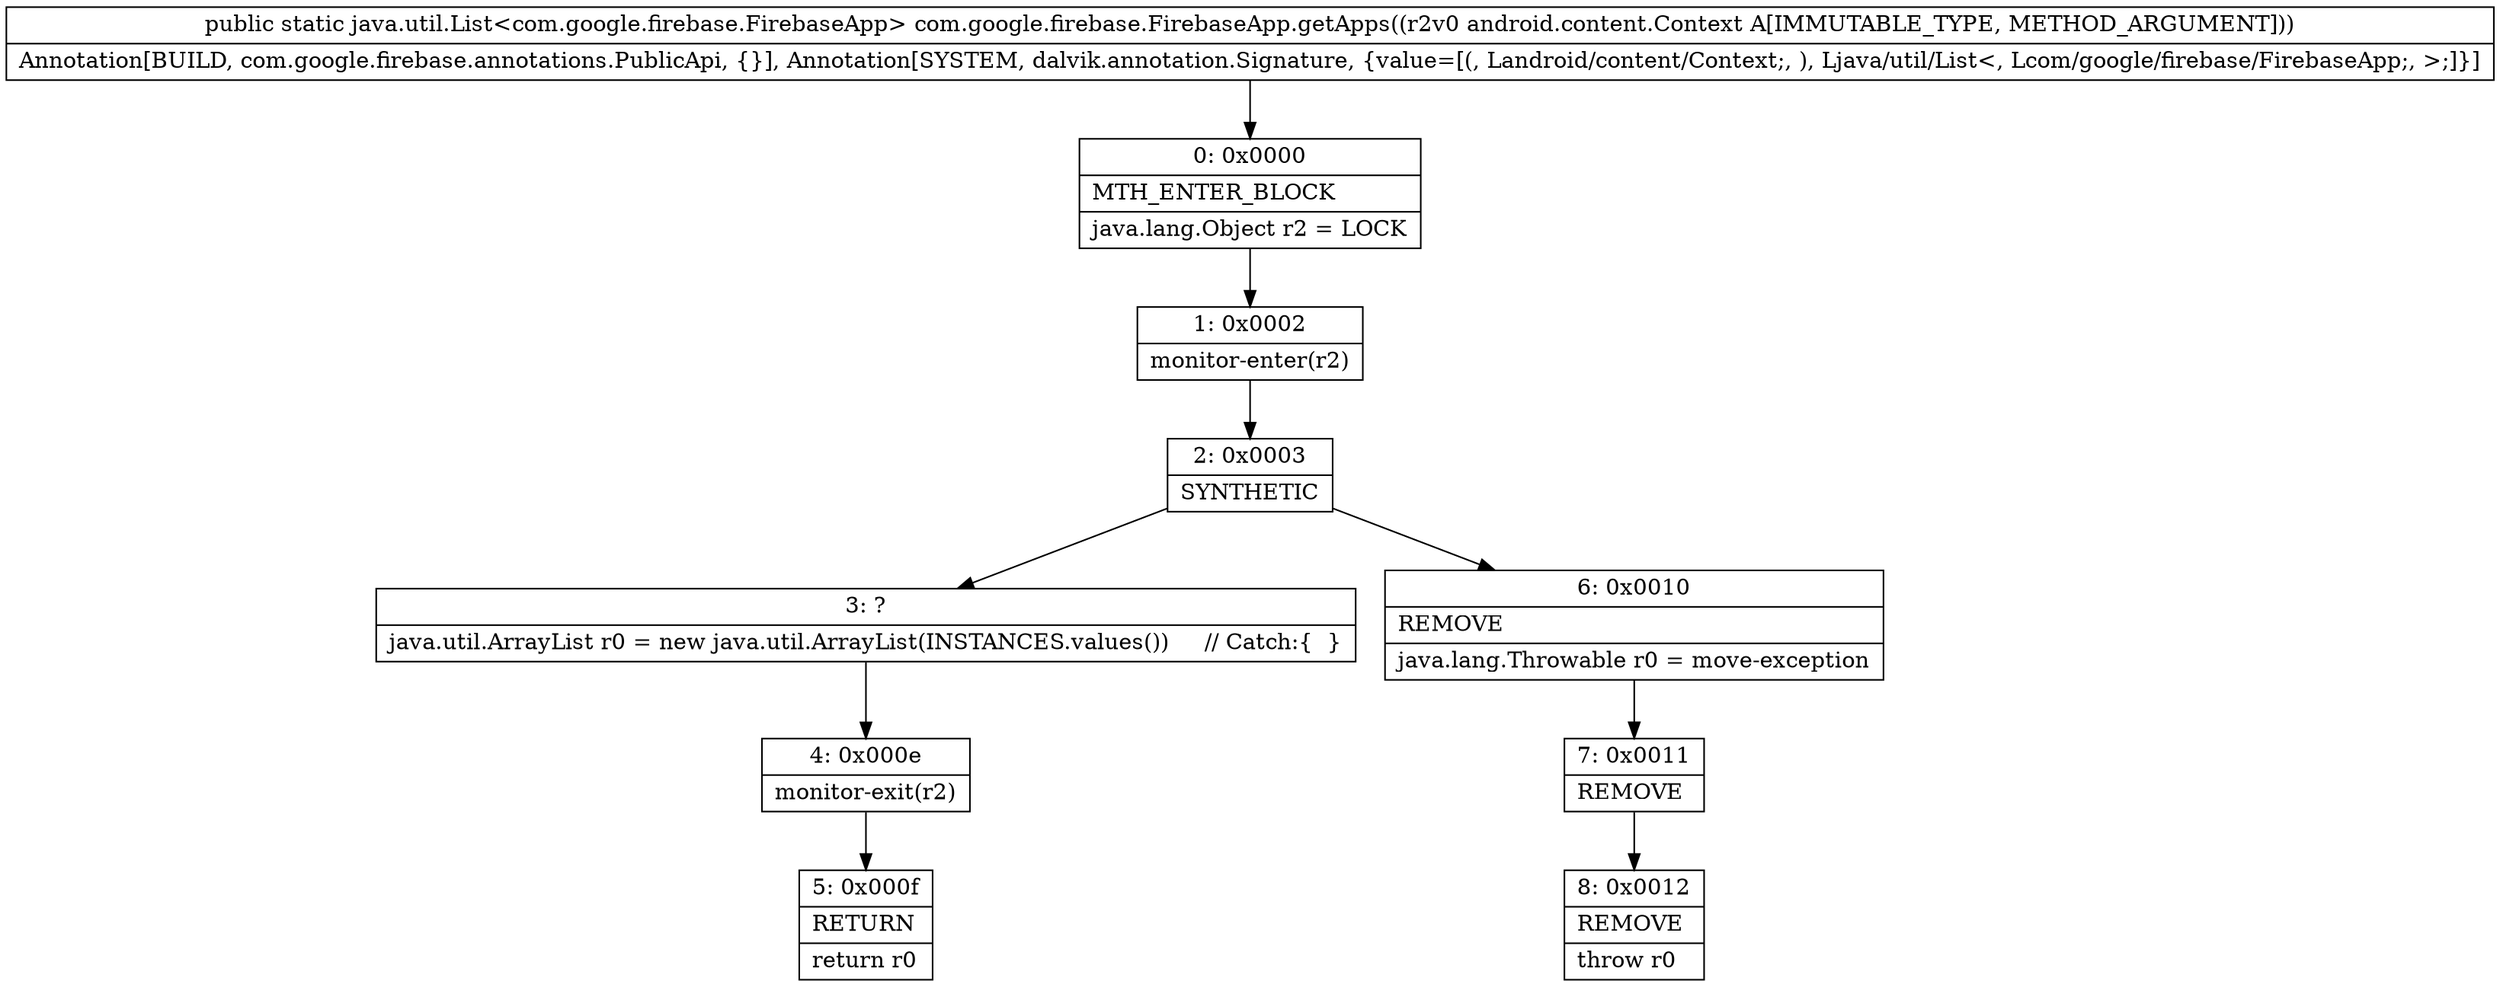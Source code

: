 digraph "CFG forcom.google.firebase.FirebaseApp.getApps(Landroid\/content\/Context;)Ljava\/util\/List;" {
Node_0 [shape=record,label="{0\:\ 0x0000|MTH_ENTER_BLOCK\l|java.lang.Object r2 = LOCK\l}"];
Node_1 [shape=record,label="{1\:\ 0x0002|monitor\-enter(r2)\l}"];
Node_2 [shape=record,label="{2\:\ 0x0003|SYNTHETIC\l}"];
Node_3 [shape=record,label="{3\:\ ?|java.util.ArrayList r0 = new java.util.ArrayList(INSTANCES.values())     \/\/ Catch:\{  \}\l}"];
Node_4 [shape=record,label="{4\:\ 0x000e|monitor\-exit(r2)\l}"];
Node_5 [shape=record,label="{5\:\ 0x000f|RETURN\l|return r0\l}"];
Node_6 [shape=record,label="{6\:\ 0x0010|REMOVE\l|java.lang.Throwable r0 = move\-exception\l}"];
Node_7 [shape=record,label="{7\:\ 0x0011|REMOVE\l}"];
Node_8 [shape=record,label="{8\:\ 0x0012|REMOVE\l|throw r0\l}"];
MethodNode[shape=record,label="{public static java.util.List\<com.google.firebase.FirebaseApp\> com.google.firebase.FirebaseApp.getApps((r2v0 android.content.Context A[IMMUTABLE_TYPE, METHOD_ARGUMENT]))  | Annotation[BUILD, com.google.firebase.annotations.PublicApi, \{\}], Annotation[SYSTEM, dalvik.annotation.Signature, \{value=[(, Landroid\/content\/Context;, ), Ljava\/util\/List\<, Lcom\/google\/firebase\/FirebaseApp;, \>;]\}]\l}"];
MethodNode -> Node_0;
Node_0 -> Node_1;
Node_1 -> Node_2;
Node_2 -> Node_3;
Node_2 -> Node_6;
Node_3 -> Node_4;
Node_4 -> Node_5;
Node_6 -> Node_7;
Node_7 -> Node_8;
}

